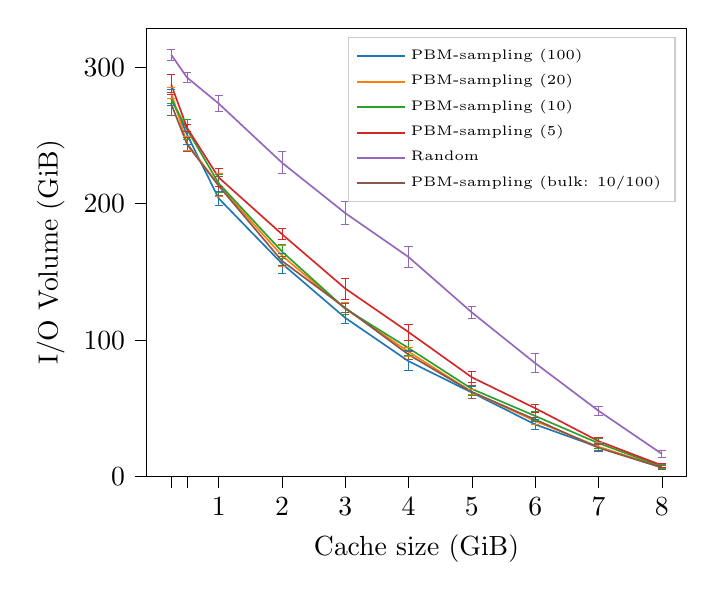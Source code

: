 % This file was created with tikzplotlib v0.10.1.
\begin{tikzpicture}

\definecolor{crimson2143940}{RGB}{214,39,40}
\definecolor{darkgray176}{RGB}{176,176,176}
\definecolor{darkorange25512714}{RGB}{255,127,14}
\definecolor{forestgreen4416044}{RGB}{44,160,44}
\definecolor{lightgray204}{RGB}{204,204,204}
\definecolor{mediumpurple148103189}{RGB}{148,103,189}
\definecolor{sienna1408675}{RGB}{140,86,75}
\definecolor{steelblue31119180}{RGB}{31,119,180}

\begin{axis}[
legend cell align={left},
legend style={
  font=\tiny,fill opacity=0.8, draw opacity=1, text opacity=1, draw=lightgray204},
tick align=outside,
tick pos=left,
%title={IO volume vs cache size - Sequential Scans - Impact of Sample Size},
x grid style={darkgray176},
xlabel={Cache size (GiB)},
xmin=-140.8, xmax=8588.8,
xtick style={color=black},
xtick={256,512,1024,2048,3072,4096,5120,6144,7168,8192},
xticklabels={,,1,2,3,4,5,6,7,8},
y grid style={darkgray176},
ylabel={I/O Volume (GiB)},
ymin=0, ymax=328.537,
ytick style={color=black}
]
\path [draw=steelblue31119180, line width=0.3px]
(axis cs:256,271.733)
--(axis cs:256,283.525);

\path [draw=steelblue31119180, line width=0.3px]
(axis cs:512,243.387)
--(axis cs:512,257.914);

\path [draw=steelblue31119180, line width=0.3px]
(axis cs:1024,198.542)
--(axis cs:1024,209.126);

\path [draw=steelblue31119180, line width=0.3px]
(axis cs:2048,148.714)
--(axis cs:2048,163.359);

\path [draw=steelblue31119180, line width=0.3px]
(axis cs:3072,112.216)
--(axis cs:3072,120.355);

\path [draw=steelblue31119180, line width=0.3px]
(axis cs:4096,77.463)
--(axis cs:4096,91.557);

\path [draw=steelblue31119180, line width=0.3px]
(axis cs:5120,57.06)
--(axis cs:5120,65.98);

\path [draw=steelblue31119180, line width=0.3px]
(axis cs:6144,34.626)
--(axis cs:6144,41.678);

\path [draw=steelblue31119180, line width=0.3px]
(axis cs:7168,19.178)
--(axis cs:7168,23.942);

\path [draw=steelblue31119180, line width=0.3px]
(axis cs:8192,4.984)
--(axis cs:8192,8.446);

\addplot [line width=0.3px, steelblue31119180, mark=-, mark size=1.5, mark options={solid}, only marks, forget plot]
table {%
256 271.733
512 243.387
1024 198.542
2048 148.714
3072 112.216
4096 77.463
5120 57.06
6144 34.626
7168 19.178
8192 4.984
};
\addplot [line width=0.3px, steelblue31119180, mark=-, mark size=1.5, mark options={solid}, only marks, forget plot]
table {%
256 283.525
512 257.914
1024 209.126
2048 163.359
3072 120.355
4096 91.557
5120 65.98
6144 41.678
7168 23.942
8192 8.446
};
\path [draw=darkorange25512714, line width=0.3px]
(axis cs:256,277.275)
--(axis cs:256,285.24);

\path [draw=darkorange25512714, line width=0.3px]
(axis cs:512,239.342)
--(axis cs:512,249.036);

\path [draw=darkorange25512714, line width=0.3px]
(axis cs:1024,205.01)
--(axis cs:1024,222.172);

\path [draw=darkorange25512714, line width=0.3px]
(axis cs:2048,154.317)
--(axis cs:2048,169.489);

\path [draw=darkorange25512714, line width=0.3px]
(axis cs:3072,118.786)
--(axis cs:3072,127.339);

\path [draw=darkorange25512714, line width=0.3px]
(axis cs:4096,88.026)
--(axis cs:4096,94.906);

\path [draw=darkorange25512714, line width=0.3px]
(axis cs:5120,60.055)
--(axis cs:5120,64.037);

\path [draw=darkorange25512714, line width=0.3px]
(axis cs:6144,38.217)
--(axis cs:6144,43.204);

\path [draw=darkorange25512714, line width=0.3px]
(axis cs:7168,18.468)
--(axis cs:7168,25.209);

\path [draw=darkorange25512714, line width=0.3px]
(axis cs:8192,5.58)
--(axis cs:8192,8.058);

\addplot [line width=0.3px, darkorange25512714, mark=-, mark size=1.5, mark options={solid}, only marks, forget plot]
table {%
256 277.275
512 239.342
1024 205.01
2048 154.317
3072 118.786
4096 88.026
5120 60.055
6144 38.217
7168 18.468
8192 5.58
};
\addplot [line width=0.3px, darkorange25512714, mark=-, mark size=1.5, mark options={solid}, only marks, forget plot]
table {%
256 285.24
512 249.036
1024 222.172
2048 169.489
3072 127.339
4096 94.906
5120 64.037
6144 43.204
7168 25.209
8192 8.058
};
\path [draw=forestgreen4416044, line width=0.3px]
(axis cs:256,273.727)
--(axis cs:256,279.684);

\path [draw=forestgreen4416044, line width=0.3px]
(axis cs:512,246.887)
--(axis cs:512,261.876);

\path [draw=forestgreen4416044, line width=0.3px]
(axis cs:1024,208.215)
--(axis cs:1024,221.564);

\path [draw=forestgreen4416044, line width=0.3px]
(axis cs:2048,159.777)
--(axis cs:2048,170.055);

\path [draw=forestgreen4416044, line width=0.3px]
(axis cs:3072,119.144)
--(axis cs:3072,126.814);

\path [draw=forestgreen4416044, line width=0.3px]
(axis cs:4096,88.726)
--(axis cs:4096,99.529);

\path [draw=forestgreen4416044, line width=0.3px]
(axis cs:5120,59.183)
--(axis cs:5120,69.198);

\path [draw=forestgreen4416044, line width=0.3px]
(axis cs:6144,40.986)
--(axis cs:6144,47.813);

\path [draw=forestgreen4416044, line width=0.3px]
(axis cs:7168,20.815)
--(axis cs:7168,28.095);

\path [draw=forestgreen4416044, line width=0.3px]
(axis cs:8192,6.018)
--(axis cs:8192,8.792);

\addplot [line width=0.3px, forestgreen4416044, mark=-, mark size=1.5, mark options={solid}, only marks, forget plot]
table {%
256 273.727
512 246.887
1024 208.215
2048 159.777
3072 119.144
4096 88.726
5120 59.183
6144 40.986
7168 20.815
8192 6.018
};
\addplot [line width=0.3px, forestgreen4416044, mark=-, mark size=1.5, mark options={solid}, only marks, forget plot]
table {%
256 279.684
512 261.876
1024 221.564
2048 170.055
3072 126.814
4096 99.529
5120 69.198
6144 47.813
7168 28.095
8192 8.792
};
\path [draw=crimson2143940, line width=0.3px]
(axis cs:256,280.167)
--(axis cs:256,294.464);

\path [draw=crimson2143940, line width=0.3px]
(axis cs:512,252.772)
--(axis cs:512,258.404);

\path [draw=crimson2143940, line width=0.3px]
(axis cs:1024,212.429)
--(axis cs:1024,225.872);

\path [draw=crimson2143940, line width=0.3px]
(axis cs:2048,173.617)
--(axis cs:2048,181.594);

\path [draw=crimson2143940, line width=0.3px]
(axis cs:3072,130.091)
--(axis cs:3072,145.458);

\path [draw=crimson2143940, line width=0.3px]
(axis cs:4096,99.9)
--(axis cs:4096,111.744);

\path [draw=crimson2143940, line width=0.3px]
(axis cs:5120,68.753)
--(axis cs:5120,76.679);

\path [draw=crimson2143940, line width=0.3px]
(axis cs:6144,47.198)
--(axis cs:6144,52.979);

\path [draw=crimson2143940, line width=0.3px]
(axis cs:7168,23.235)
--(axis cs:7168,28.697);

\path [draw=crimson2143940, line width=0.3px]
(axis cs:8192,7.005)
--(axis cs:8192,9.51);

\addplot [line width=0.3px, crimson2143940, mark=-, mark size=1.5, mark options={solid}, only marks, forget plot]
table {%
256 280.167
512 252.772
1024 212.429
2048 173.617
3072 130.091
4096 99.9
5120 68.753
6144 47.198
7168 23.235
8192 7.005
};
\addplot [line width=0.3px, crimson2143940, mark=-, mark size=1.5, mark options={solid}, only marks, forget plot]
table {%
256 294.464
512 258.404
1024 225.872
2048 181.594
3072 145.458
4096 111.744
5120 76.679
6144 52.979
7168 28.697
8192 9.51
};
\path [draw=mediumpurple148103189, line width=0.3px]
(axis cs:256,305.137)
--(axis cs:256,313.129);

\path [draw=mediumpurple148103189, line width=0.3px]
(axis cs:512,288.502)
--(axis cs:512,296.324);

\path [draw=mediumpurple148103189, line width=0.3px]
(axis cs:1024,267.605)
--(axis cs:1024,279.1);

\path [draw=mediumpurple148103189, line width=0.3px]
(axis cs:2048,221.938)
--(axis cs:2048,238.052);

\path [draw=mediumpurple148103189, line width=0.3px]
(axis cs:3072,184.795)
--(axis cs:3072,201.298);

\path [draw=mediumpurple148103189, line width=0.3px]
(axis cs:4096,153.151)
--(axis cs:4096,168.597);

\path [draw=mediumpurple148103189, line width=0.3px]
(axis cs:5120,115.838)
--(axis cs:5120,124.659);

\path [draw=mediumpurple148103189, line width=0.3px]
(axis cs:6144,76.06)
--(axis cs:6144,90.155);

\path [draw=mediumpurple148103189, line width=0.3px]
(axis cs:7168,44.854)
--(axis cs:7168,51.552);

\path [draw=mediumpurple148103189, line width=0.3px]
(axis cs:8192,13.939)
--(axis cs:8192,19.369);

\addplot [line width=0.3px, mediumpurple148103189, mark=-, mark size=1.5, mark options={solid}, only marks, forget plot]
table {%
256 305.137
512 288.502
1024 267.605
2048 221.938
3072 184.795
4096 153.151
5120 115.838
6144 76.06
7168 44.854
8192 13.939
};
\addplot [line width=0.3px, mediumpurple148103189, mark=-, mark size=1.5, mark options={solid}, only marks, forget plot]
table {%
256 313.129
512 296.324
1024 279.1
2048 238.052
3072 201.298
4096 168.597
5120 124.659
6144 90.155
7168 51.552
8192 19.369
};
\path [draw=sienna1408675, line width=0.3px]
(axis cs:256,264.635)
--(axis cs:256,281.568);

\path [draw=sienna1408675, line width=0.3px]
(axis cs:512,238.106)
--(axis cs:512,248.776);

\path [draw=sienna1408675, line width=0.3px]
(axis cs:1024,206.203)
--(axis cs:1024,219.899);

\path [draw=sienna1408675, line width=0.3px]
(axis cs:2048,154.618)
--(axis cs:2048,161.378);

\path [draw=sienna1408675, line width=0.3px]
(axis cs:3072,120.253)
--(axis cs:3072,126.93);

\path [draw=sienna1408675, line width=0.3px]
(axis cs:4096,86.166)
--(axis cs:4096,92.56);

\path [draw=sienna1408675, line width=0.3px]
(axis cs:5120,57.104)
--(axis cs:5120,66.909);

\path [draw=sienna1408675, line width=0.3px]
(axis cs:6144,40.288)
--(axis cs:6144,43.258);

\path [draw=sienna1408675, line width=0.3px]
(axis cs:7168,18.425)
--(axis cs:7168,23.717);

\path [draw=sienna1408675, line width=0.3px]
(axis cs:8192,5.262)
--(axis cs:8192,7.855);

\addplot [line width=0.3px, sienna1408675, mark=-, mark size=1.5, mark options={solid}, only marks, forget plot]
table {%
256 264.635
512 238.106
1024 206.203
2048 154.618
3072 120.253
4096 86.166
5120 57.104
6144 40.288
7168 18.425
8192 5.262
};
\addplot [line width=0.3px, sienna1408675, mark=-, mark size=1.5, mark options={solid}, only marks, forget plot]
table {%
256 281.568
512 248.776
1024 219.899
2048 161.378
3072 126.93
4096 92.56
5120 66.909
6144 43.258
7168 23.717
8192 7.855
};
\addplot [semithick, steelblue31119180]
table {%
256 277.629
512 250.651
1024 203.834
2048 156.036
3072 116.285
4096 84.51
5120 61.52
6144 38.152
7168 21.56
8192 6.715
};
\addlegendentry{PBM-sampling (100)}
\addplot [semithick, darkorange25512714]
table {%
256 281.258
512 244.189
1024 213.591
2048 161.903
3072 123.063
4096 91.466
5120 62.046
6144 40.711
7168 21.838
8192 6.819
};
\addlegendentry{PBM-sampling (20)}
\addplot [semithick, forestgreen4416044]
table {%
256 276.705
512 254.381
1024 214.889
2048 164.916
3072 122.979
4096 94.127
5120 64.19
6144 44.399
7168 24.455
8192 7.405
};
\addlegendentry{PBM-sampling (10)}
\addplot [semithick, crimson2143940]
table {%
256 287.315
512 255.588
1024 219.151
2048 177.606
3072 137.775
4096 105.822
5120 72.716
6144 50.088
7168 25.966
8192 8.258
};
\addlegendentry{PBM-sampling (5)}
\addplot [semithick, mediumpurple148103189]
table {%
256 309.133
512 292.413
1024 273.353
2048 229.995
3072 193.046
4096 160.874
5120 120.249
6144 83.107
7168 48.203
8192 16.654
};
\addlegendentry{Random}
\addplot [semithick, sienna1408675]
table {%
256 273.102
512 243.441
1024 213.051
2048 157.998
3072 123.592
4096 89.363
5120 62.007
6144 41.773
7168 21.071
8192 6.559
};
\addlegendentry{PBM-sampling (bulk: 10/100)}
\end{axis}

\end{tikzpicture}
